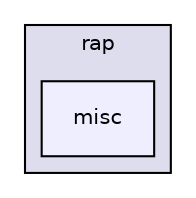digraph "java/broad/pda/rap/misc" {
  compound=true
  node [ fontsize="10", fontname="Helvetica"];
  edge [ labelfontsize="10", labelfontname="Helvetica"];
  subgraph clusterdir_631c59e8f603a6b5700b3aca8ba8ab62 {
    graph [ bgcolor="#ddddee", pencolor="black", label="rap" fontname="Helvetica", fontsize="10", URL="dir_631c59e8f603a6b5700b3aca8ba8ab62.html"]
  dir_2e5a403598b5ad13ceaad38856005dfe [shape=box, label="misc", style="filled", fillcolor="#eeeeff", pencolor="black", URL="dir_2e5a403598b5ad13ceaad38856005dfe.html"];
  }
}
